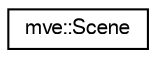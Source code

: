 digraph "Graphical Class Hierarchy"
{
  edge [fontname="FreeSans",fontsize="10",labelfontname="FreeSans",labelfontsize="10"];
  node [fontname="FreeSans",fontsize="10",shape=record];
  rankdir="LR";
  Node0 [label="mve::Scene",height=0.2,width=0.4,color="black", fillcolor="white", style="filled",URL="$classmve_1_1_scene.html",tooltip="Scene representation for the MVE. "];
}
